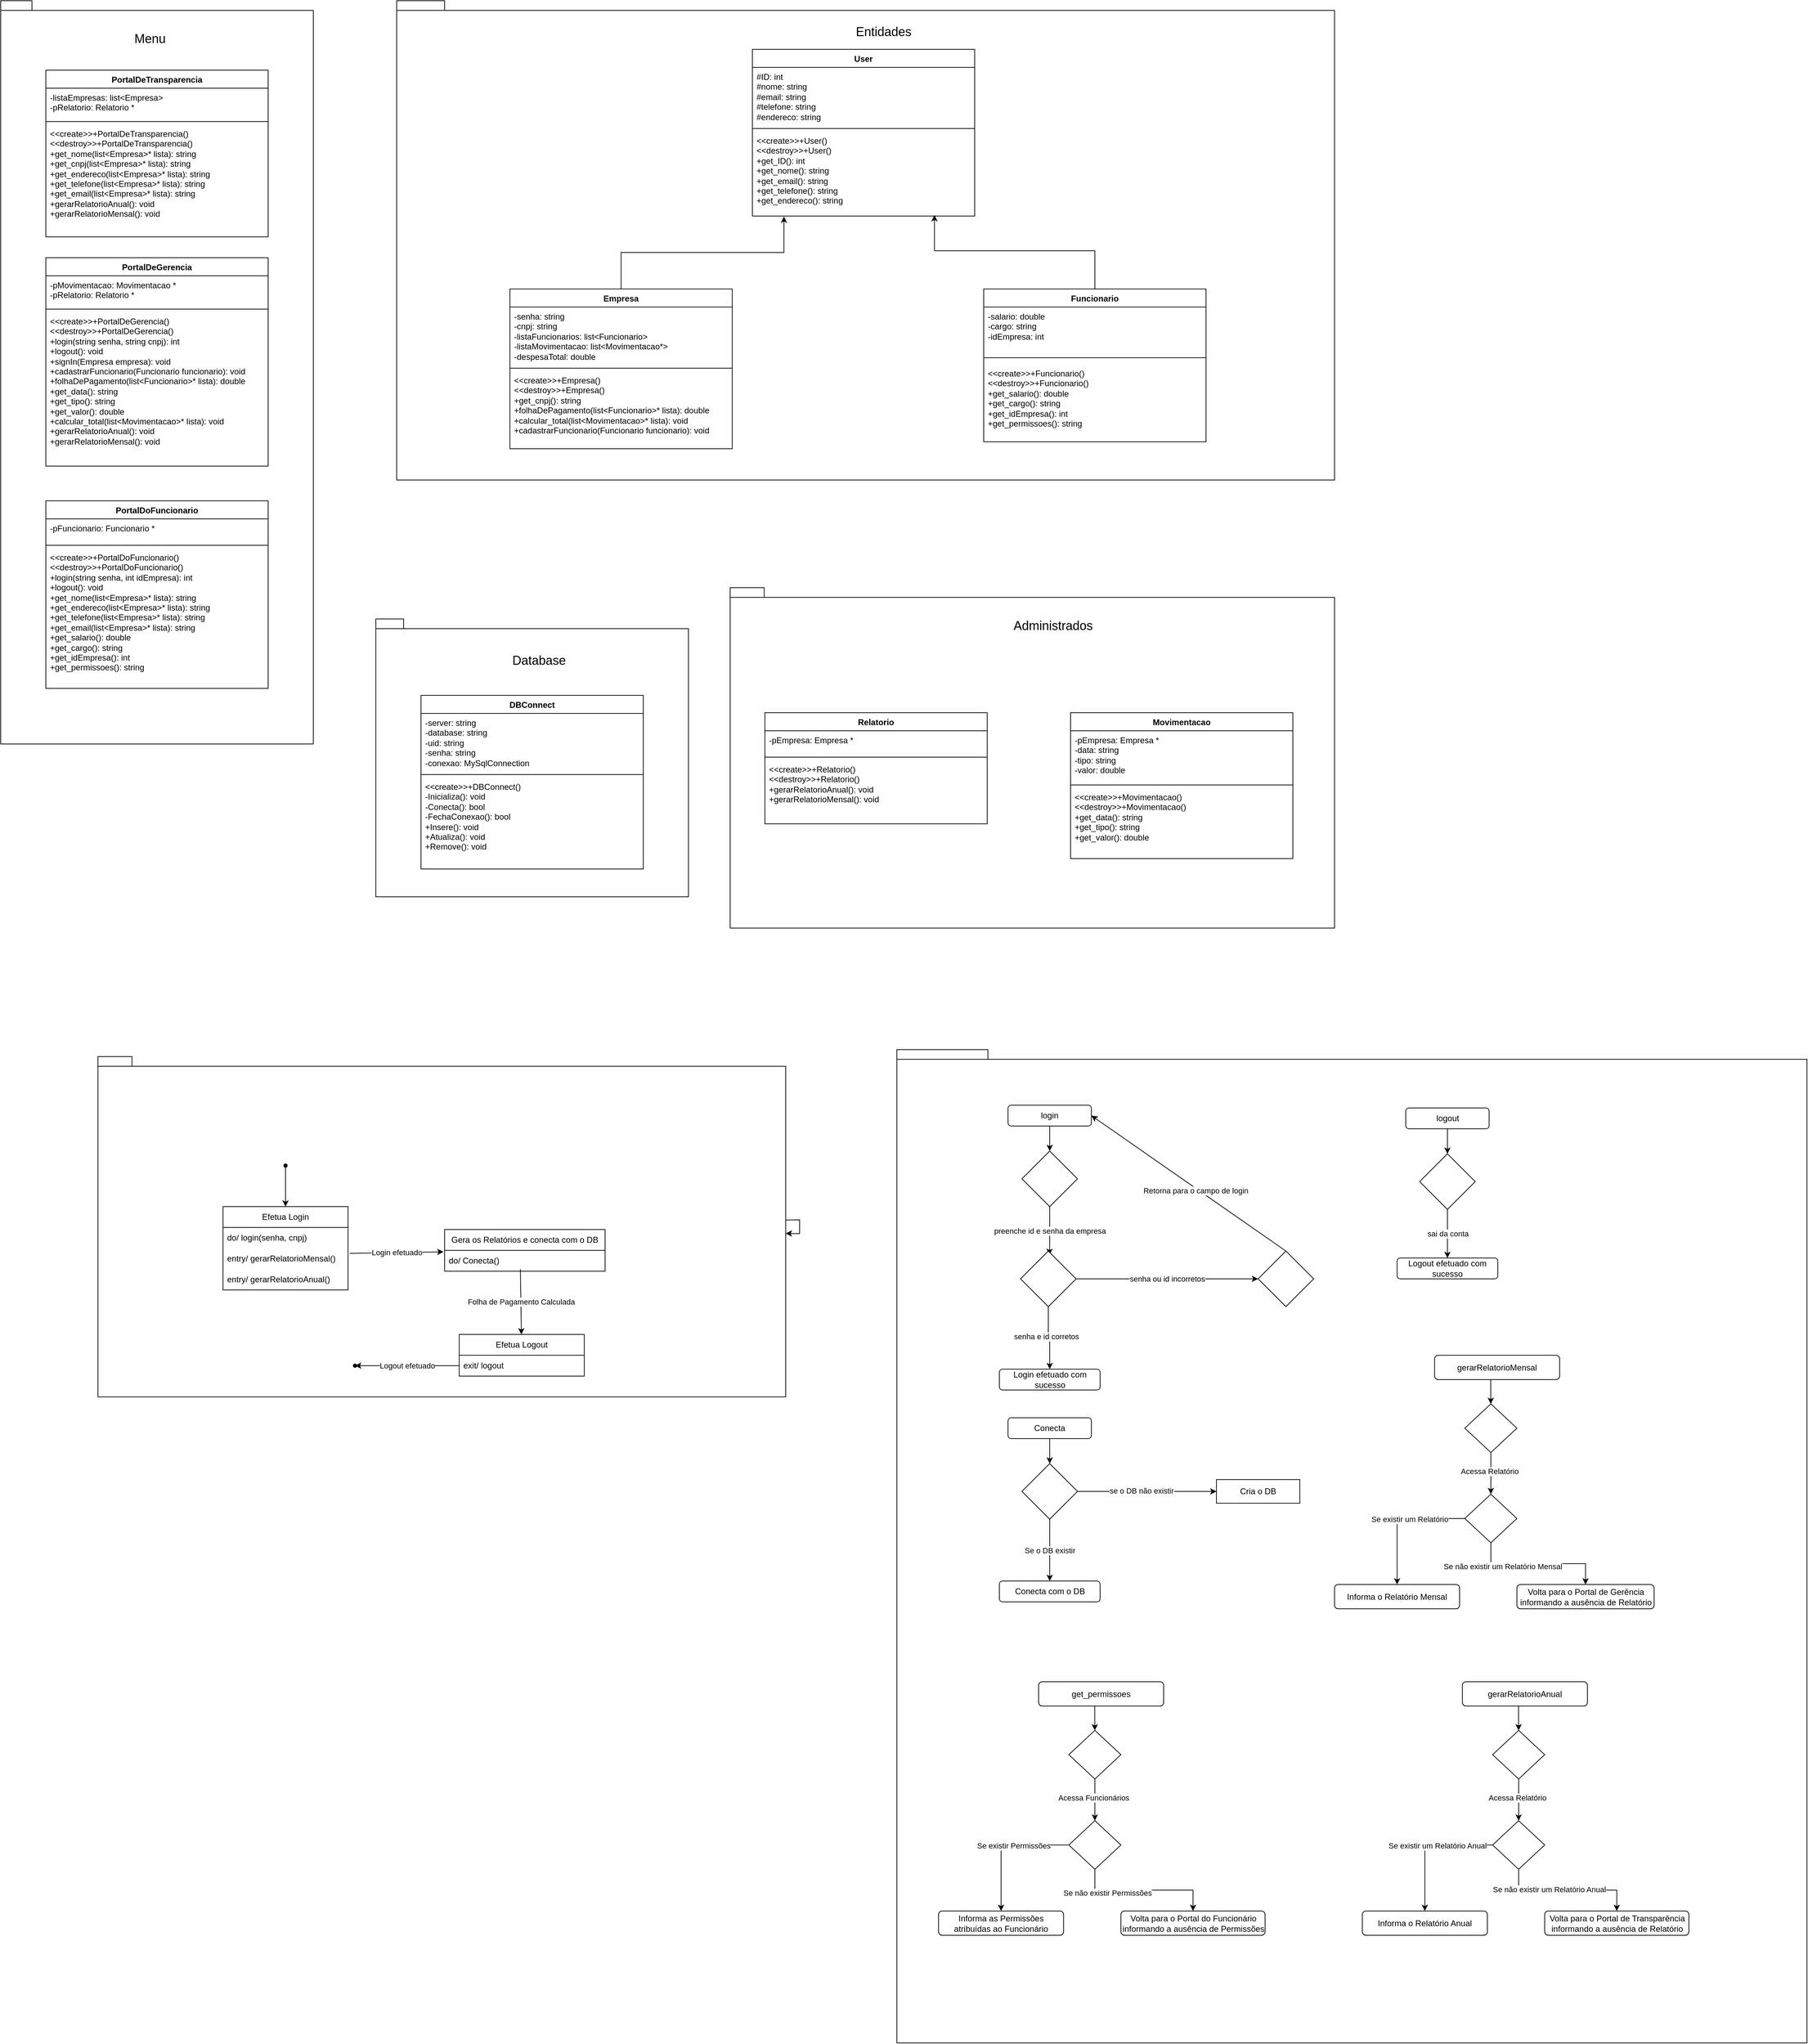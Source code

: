 <mxfile version="26.0.11">
  <diagram name="Página-1" id="xVppTYWSLuhgbpIBNBVG">
    <mxGraphModel dx="1613" dy="696" grid="1" gridSize="10" guides="1" tooltips="1" connect="1" arrows="1" fold="1" page="1" pageScale="1" pageWidth="827" pageHeight="1169" math="0" shadow="0">
      <root>
        <mxCell id="0" />
        <mxCell id="1" parent="0" />
        <mxCell id="wjM78Z9Hd9G8PXhaCGz0-3" value="" style="shape=folder;fontStyle=1;spacingTop=10;tabWidth=40;tabHeight=14;tabPosition=left;html=1;whiteSpace=wrap;" parent="1" vertex="1">
          <mxGeometry x="1500" y="915" width="870" height="490" as="geometry" />
        </mxCell>
        <mxCell id="wjM78Z9Hd9G8PXhaCGz0-1" value="" style="shape=folder;fontStyle=1;spacingTop=10;tabWidth=40;tabHeight=14;tabPosition=left;html=1;whiteSpace=wrap;" parent="1" vertex="1">
          <mxGeometry x="1020" y="70" width="1350" height="690" as="geometry" />
        </mxCell>
        <mxCell id="4lN7bgh5_-2P6vui4onR-1" value="User" style="swimlane;fontStyle=1;align=center;verticalAlign=top;childLayout=stackLayout;horizontal=1;startSize=26;horizontalStack=0;resizeParent=1;resizeParentMax=0;resizeLast=0;collapsible=1;marginBottom=0;whiteSpace=wrap;html=1;" parent="1" vertex="1">
          <mxGeometry x="1532" y="140" width="320" height="240" as="geometry" />
        </mxCell>
        <mxCell id="4lN7bgh5_-2P6vui4onR-2" value="#ID: int&lt;div&gt;#nome: string&lt;/div&gt;&lt;div&gt;#email: string&lt;/div&gt;&lt;div&gt;#telefone: string&lt;/div&gt;&lt;div&gt;#endereco: string&lt;/div&gt;" style="text;strokeColor=none;fillColor=none;align=left;verticalAlign=top;spacingLeft=4;spacingRight=4;overflow=hidden;rotatable=0;points=[[0,0.5],[1,0.5]];portConstraint=eastwest;whiteSpace=wrap;html=1;" parent="4lN7bgh5_-2P6vui4onR-1" vertex="1">
          <mxGeometry y="26" width="320" height="84" as="geometry" />
        </mxCell>
        <mxCell id="4lN7bgh5_-2P6vui4onR-3" value="" style="line;strokeWidth=1;fillColor=none;align=left;verticalAlign=middle;spacingTop=-1;spacingLeft=3;spacingRight=3;rotatable=0;labelPosition=right;points=[];portConstraint=eastwest;strokeColor=inherit;" parent="4lN7bgh5_-2P6vui4onR-1" vertex="1">
          <mxGeometry y="110" width="320" height="8" as="geometry" />
        </mxCell>
        <mxCell id="4lN7bgh5_-2P6vui4onR-4" value="&lt;div&gt;&lt;span style=&quot;background-color: initial;&quot;&gt;&amp;lt;&amp;lt;create&amp;gt;&amp;gt;+User()&lt;/span&gt;&lt;/div&gt;&lt;div&gt;&lt;div&gt;&amp;lt;&amp;lt;destroy&amp;gt;&amp;gt;+User()&lt;/div&gt;&lt;/div&gt;+get_ID(): int&lt;div&gt;+get_nome(): string&lt;/div&gt;&lt;div&gt;+get_email(): string&lt;/div&gt;&lt;div&gt;+get_telefone(): string&lt;/div&gt;&lt;div&gt;+get_endereco(): string&lt;/div&gt;" style="text;strokeColor=none;fillColor=none;align=left;verticalAlign=top;spacingLeft=4;spacingRight=4;overflow=hidden;rotatable=0;points=[[0,0.5],[1,0.5]];portConstraint=eastwest;whiteSpace=wrap;html=1;" parent="4lN7bgh5_-2P6vui4onR-1" vertex="1">
          <mxGeometry y="118" width="320" height="122" as="geometry" />
        </mxCell>
        <mxCell id="4lN7bgh5_-2P6vui4onR-5" value="Empresa" style="swimlane;fontStyle=1;align=center;verticalAlign=top;childLayout=stackLayout;horizontal=1;startSize=26;horizontalStack=0;resizeParent=1;resizeParentMax=0;resizeLast=0;collapsible=1;marginBottom=0;whiteSpace=wrap;html=1;" parent="1" vertex="1">
          <mxGeometry x="1183" y="485" width="320" height="230" as="geometry" />
        </mxCell>
        <mxCell id="4lN7bgh5_-2P6vui4onR-6" value="-senha: string&lt;div&gt;-cnpj: string&lt;/div&gt;&lt;div&gt;&lt;span style=&quot;background-color: initial;&quot;&gt;-listaFuncionarios: list&amp;lt;Funcionario&amp;gt;&lt;/span&gt;&lt;/div&gt;&lt;div&gt;&lt;span style=&quot;background-color: initial;&quot;&gt;-listaMovimentacao: list&amp;lt;Movimentacao*&amp;gt;&lt;/span&gt;&lt;/div&gt;&lt;div&gt;-despesaTotal: double&lt;/div&gt;" style="text;strokeColor=none;fillColor=none;align=left;verticalAlign=top;spacingLeft=4;spacingRight=4;overflow=hidden;rotatable=0;points=[[0,0.5],[1,0.5]];portConstraint=eastwest;whiteSpace=wrap;html=1;" parent="4lN7bgh5_-2P6vui4onR-5" vertex="1">
          <mxGeometry y="26" width="320" height="84" as="geometry" />
        </mxCell>
        <mxCell id="4lN7bgh5_-2P6vui4onR-7" value="" style="line;strokeWidth=1;fillColor=none;align=left;verticalAlign=middle;spacingTop=-1;spacingLeft=3;spacingRight=3;rotatable=0;labelPosition=right;points=[];portConstraint=eastwest;strokeColor=inherit;" parent="4lN7bgh5_-2P6vui4onR-5" vertex="1">
          <mxGeometry y="110" width="320" height="8" as="geometry" />
        </mxCell>
        <mxCell id="4lN7bgh5_-2P6vui4onR-8" value="&lt;div&gt;&amp;lt;&amp;lt;create&amp;gt;&amp;gt;+Empresa()&lt;/div&gt;&lt;div&gt;&amp;lt;&amp;lt;destroy&amp;gt;&amp;gt;+Empresa()&lt;/div&gt;&lt;div&gt;&lt;div&gt;+get_cnpj(): string&lt;/div&gt;&lt;div&gt;&lt;div&gt;&lt;div&gt;+folhaDePagamento(list&amp;lt;Funcionario&amp;gt;* lista): double&lt;/div&gt;&lt;/div&gt;&lt;/div&gt;&lt;/div&gt;&lt;div&gt;&lt;/div&gt;+calcular_total(list&amp;lt;Movimentacao&amp;gt;* lista): void&lt;div&gt;+cadastrarFuncionario(Funcionario funcionario): void&lt;br&gt;&lt;div&gt;&lt;br&gt;&lt;/div&gt;&lt;/div&gt;" style="text;strokeColor=none;fillColor=none;align=left;verticalAlign=top;spacingLeft=4;spacingRight=4;overflow=hidden;rotatable=0;points=[[0,0.5],[1,0.5]];portConstraint=eastwest;whiteSpace=wrap;html=1;" parent="4lN7bgh5_-2P6vui4onR-5" vertex="1">
          <mxGeometry y="118" width="320" height="112" as="geometry" />
        </mxCell>
        <mxCell id="4lN7bgh5_-2P6vui4onR-14" value="Funcionario" style="swimlane;fontStyle=1;align=center;verticalAlign=top;childLayout=stackLayout;horizontal=1;startSize=26;horizontalStack=0;resizeParent=1;resizeParentMax=0;resizeLast=0;collapsible=1;marginBottom=0;whiteSpace=wrap;html=1;" parent="1" vertex="1">
          <mxGeometry x="1865" y="485" width="320" height="220" as="geometry" />
        </mxCell>
        <mxCell id="4lN7bgh5_-2P6vui4onR-15" value="-salario: double&lt;div&gt;-cargo: string&lt;/div&gt;&lt;div&gt;-idEmpresa: int&lt;br&gt;&lt;/div&gt;" style="text;strokeColor=none;fillColor=none;align=left;verticalAlign=top;spacingLeft=4;spacingRight=4;overflow=hidden;rotatable=0;points=[[0,0.5],[1,0.5]];portConstraint=eastwest;whiteSpace=wrap;html=1;" parent="4lN7bgh5_-2P6vui4onR-14" vertex="1">
          <mxGeometry y="26" width="320" height="64" as="geometry" />
        </mxCell>
        <mxCell id="4lN7bgh5_-2P6vui4onR-16" value="" style="line;strokeWidth=1;fillColor=none;align=left;verticalAlign=middle;spacingTop=-1;spacingLeft=3;spacingRight=3;rotatable=0;labelPosition=right;points=[];portConstraint=eastwest;strokeColor=inherit;" parent="4lN7bgh5_-2P6vui4onR-14" vertex="1">
          <mxGeometry y="90" width="320" height="18" as="geometry" />
        </mxCell>
        <mxCell id="4lN7bgh5_-2P6vui4onR-17" value="&lt;div&gt;&amp;lt;&amp;lt;create&amp;gt;&amp;gt;+Funcionario()&lt;/div&gt;&lt;div&gt;&amp;lt;&amp;lt;destroy&amp;gt;&amp;gt;+Funcionario()&lt;/div&gt;+get_salario(): double&lt;div&gt;+get_cargo(): string&lt;/div&gt;&lt;div&gt;+get_idEmpresa(): int&lt;/div&gt;&lt;div&gt;+get_permissoes(): string&lt;/div&gt;" style="text;strokeColor=none;fillColor=none;align=left;verticalAlign=top;spacingLeft=4;spacingRight=4;overflow=hidden;rotatable=0;points=[[0,0.5],[1,0.5]];portConstraint=eastwest;whiteSpace=wrap;html=1;" parent="4lN7bgh5_-2P6vui4onR-14" vertex="1">
          <mxGeometry y="108" width="320" height="112" as="geometry" />
        </mxCell>
        <mxCell id="4lN7bgh5_-2P6vui4onR-22" style="edgeStyle=orthogonalEdgeStyle;rounded=0;orthogonalLoop=1;jettySize=auto;html=1;entryX=0.819;entryY=0.989;entryDx=0;entryDy=0;entryPerimeter=0;" parent="1" source="4lN7bgh5_-2P6vui4onR-14" target="4lN7bgh5_-2P6vui4onR-4" edge="1">
          <mxGeometry relative="1" as="geometry">
            <Array as="points">
              <mxPoint x="2025" y="430" />
              <mxPoint x="1794" y="430" />
            </Array>
          </mxGeometry>
        </mxCell>
        <mxCell id="4lN7bgh5_-2P6vui4onR-23" style="edgeStyle=orthogonalEdgeStyle;rounded=0;orthogonalLoop=1;jettySize=auto;html=1;entryX=0.142;entryY=1.006;entryDx=0;entryDy=0;entryPerimeter=0;" parent="1" source="4lN7bgh5_-2P6vui4onR-5" target="4lN7bgh5_-2P6vui4onR-4" edge="1">
          <mxGeometry relative="1" as="geometry" />
        </mxCell>
        <mxCell id="4lN7bgh5_-2P6vui4onR-24" value="Movimentacao" style="swimlane;fontStyle=1;align=center;verticalAlign=top;childLayout=stackLayout;horizontal=1;startSize=26;horizontalStack=0;resizeParent=1;resizeParentMax=0;resizeLast=0;collapsible=1;marginBottom=0;whiteSpace=wrap;html=1;" parent="1" vertex="1">
          <mxGeometry x="1990" y="1095" width="320" height="210" as="geometry" />
        </mxCell>
        <mxCell id="4lN7bgh5_-2P6vui4onR-25" value="-pEmpresa: Empresa *&lt;br&gt;-data: string&lt;div&gt;-tipo: string&lt;/div&gt;&lt;div&gt;-valor: double&lt;/div&gt;" style="text;strokeColor=none;fillColor=none;align=left;verticalAlign=top;spacingLeft=4;spacingRight=4;overflow=hidden;rotatable=0;points=[[0,0.5],[1,0.5]];portConstraint=eastwest;whiteSpace=wrap;html=1;" parent="4lN7bgh5_-2P6vui4onR-24" vertex="1">
          <mxGeometry y="26" width="320" height="74" as="geometry" />
        </mxCell>
        <mxCell id="4lN7bgh5_-2P6vui4onR-26" value="" style="line;strokeWidth=1;fillColor=none;align=left;verticalAlign=middle;spacingTop=-1;spacingLeft=3;spacingRight=3;rotatable=0;labelPosition=right;points=[];portConstraint=eastwest;strokeColor=inherit;" parent="4lN7bgh5_-2P6vui4onR-24" vertex="1">
          <mxGeometry y="100" width="320" height="8" as="geometry" />
        </mxCell>
        <mxCell id="4lN7bgh5_-2P6vui4onR-27" value="&lt;div&gt;&lt;div&gt;&amp;lt;&amp;lt;create&amp;gt;&amp;gt;+Movimentacao()&lt;/div&gt;&lt;div&gt;&amp;lt;&amp;lt;destroy&amp;gt;&amp;gt;+Movimentacao()&lt;/div&gt;&lt;/div&gt;+get_data(): string&lt;div&gt;+get_tipo(): string&lt;/div&gt;&lt;div&gt;+get_valor(): double&lt;/div&gt;" style="text;strokeColor=none;fillColor=none;align=left;verticalAlign=top;spacingLeft=4;spacingRight=4;overflow=hidden;rotatable=0;points=[[0,0.5],[1,0.5]];portConstraint=eastwest;whiteSpace=wrap;html=1;" parent="4lN7bgh5_-2P6vui4onR-24" vertex="1">
          <mxGeometry y="108" width="320" height="102" as="geometry" />
        </mxCell>
        <mxCell id="4lN7bgh5_-2P6vui4onR-32" value="Relatorio" style="swimlane;fontStyle=1;align=center;verticalAlign=top;childLayout=stackLayout;horizontal=1;startSize=26;horizontalStack=0;resizeParent=1;resizeParentMax=0;resizeLast=0;collapsible=1;marginBottom=0;whiteSpace=wrap;html=1;" parent="1" vertex="1">
          <mxGeometry x="1550" y="1095" width="320" height="160" as="geometry" />
        </mxCell>
        <mxCell id="4lN7bgh5_-2P6vui4onR-33" value="&lt;div&gt;-pEmpresa: Empresa *&lt;/div&gt;" style="text;strokeColor=none;fillColor=none;align=left;verticalAlign=top;spacingLeft=4;spacingRight=4;overflow=hidden;rotatable=0;points=[[0,0.5],[1,0.5]];portConstraint=eastwest;whiteSpace=wrap;html=1;" parent="4lN7bgh5_-2P6vui4onR-32" vertex="1">
          <mxGeometry y="26" width="320" height="34" as="geometry" />
        </mxCell>
        <mxCell id="4lN7bgh5_-2P6vui4onR-34" value="" style="line;strokeWidth=1;fillColor=none;align=left;verticalAlign=middle;spacingTop=-1;spacingLeft=3;spacingRight=3;rotatable=0;labelPosition=right;points=[];portConstraint=eastwest;strokeColor=inherit;" parent="4lN7bgh5_-2P6vui4onR-32" vertex="1">
          <mxGeometry y="60" width="320" height="8" as="geometry" />
        </mxCell>
        <mxCell id="4lN7bgh5_-2P6vui4onR-35" value="&lt;div&gt;&lt;div&gt;&amp;lt;&amp;lt;create&amp;gt;&amp;gt;+Relatorio()&lt;/div&gt;&lt;div&gt;&amp;lt;&amp;lt;destroy&amp;gt;&amp;gt;+Relatorio()&lt;/div&gt;&lt;/div&gt;+gerarRelatorioAnual(): void&lt;div&gt;+gerarRelatorioMensal(): void&lt;/div&gt;" style="text;strokeColor=none;fillColor=none;align=left;verticalAlign=top;spacingLeft=4;spacingRight=4;overflow=hidden;rotatable=0;points=[[0,0.5],[1,0.5]];portConstraint=eastwest;whiteSpace=wrap;html=1;" parent="4lN7bgh5_-2P6vui4onR-32" vertex="1">
          <mxGeometry y="68" width="320" height="92" as="geometry" />
        </mxCell>
        <mxCell id="wjM78Z9Hd9G8PXhaCGz0-2" value="&lt;font style=&quot;font-size: 18px;&quot;&gt;Entidades&lt;/font&gt;" style="text;html=1;align=center;verticalAlign=middle;whiteSpace=wrap;rounded=0;" parent="1" vertex="1">
          <mxGeometry x="1531" y="100" width="380" height="30" as="geometry" />
        </mxCell>
        <mxCell id="wjM78Z9Hd9G8PXhaCGz0-4" value="&lt;font style=&quot;font-size: 18px;&quot;&gt;Administrados&lt;/font&gt;" style="text;html=1;align=center;verticalAlign=middle;whiteSpace=wrap;rounded=0;" parent="1" vertex="1">
          <mxGeometry x="1775" y="955" width="380" height="30" as="geometry" />
        </mxCell>
        <object label="" Administrador="" id="VyoaDBeNMpeF1TZwAVcI-2">
          <mxCell style="shape=folder;fontStyle=1;spacingTop=10;tabWidth=40;tabHeight=14;tabPosition=left;html=1;whiteSpace=wrap;" parent="1" vertex="1">
            <mxGeometry x="590" y="1590" width="990" height="490" as="geometry" />
          </mxCell>
        </object>
        <mxCell id="VyoaDBeNMpeF1TZwAVcI-35" value="" style="shape=folder;fontStyle=1;spacingTop=10;tabWidth=40;tabHeight=14;tabPosition=left;html=1;whiteSpace=wrap;" parent="1" vertex="1">
          <mxGeometry x="990" y="960" width="450" height="400" as="geometry" />
        </mxCell>
        <mxCell id="4lN7bgh5_-2P6vui4onR-28" value="DBConnect" style="swimlane;fontStyle=1;align=center;verticalAlign=top;childLayout=stackLayout;horizontal=1;startSize=26;horizontalStack=0;resizeParent=1;resizeParentMax=0;resizeLast=0;collapsible=1;marginBottom=0;whiteSpace=wrap;html=1;" parent="1" vertex="1">
          <mxGeometry x="1055" y="1070" width="320" height="250" as="geometry" />
        </mxCell>
        <mxCell id="4lN7bgh5_-2P6vui4onR-29" value="-server: string&lt;div&gt;-database: string&lt;/div&gt;&lt;div&gt;-uid: string&lt;/div&gt;&lt;div&gt;&lt;div&gt;-senha: string&lt;/div&gt;&lt;div&gt;&lt;div&gt;-conexao: MySqlConnection&lt;/div&gt;&lt;div&gt;&lt;br&gt;&lt;/div&gt;&lt;/div&gt;&lt;/div&gt;&lt;div&gt;&lt;br&gt;&lt;/div&gt;" style="text;strokeColor=none;fillColor=none;align=left;verticalAlign=top;spacingLeft=4;spacingRight=4;overflow=hidden;rotatable=0;points=[[0,0.5],[1,0.5]];portConstraint=eastwest;whiteSpace=wrap;html=1;" parent="4lN7bgh5_-2P6vui4onR-28" vertex="1">
          <mxGeometry y="26" width="320" height="84" as="geometry" />
        </mxCell>
        <mxCell id="4lN7bgh5_-2P6vui4onR-30" value="" style="line;strokeWidth=1;fillColor=none;align=left;verticalAlign=middle;spacingTop=-1;spacingLeft=3;spacingRight=3;rotatable=0;labelPosition=right;points=[];portConstraint=eastwest;strokeColor=inherit;" parent="4lN7bgh5_-2P6vui4onR-28" vertex="1">
          <mxGeometry y="110" width="320" height="8" as="geometry" />
        </mxCell>
        <mxCell id="4lN7bgh5_-2P6vui4onR-31" value="&lt;div&gt;&amp;lt;&amp;lt;create&amp;gt;&amp;gt;+DBConnect()&lt;/div&gt;-Inicializa(): void&lt;div&gt;-Conecta(): bool&lt;/div&gt;&lt;div&gt;-FechaConexao(): bool&lt;/div&gt;&lt;div&gt;+Insere(): void&lt;div&gt;+Atualiza(): void&lt;/div&gt;&lt;div&gt;+Remove(): void&lt;/div&gt;&lt;/div&gt;" style="text;strokeColor=none;fillColor=none;align=left;verticalAlign=top;spacingLeft=4;spacingRight=4;overflow=hidden;rotatable=0;points=[[0,0.5],[1,0.5]];portConstraint=eastwest;whiteSpace=wrap;html=1;" parent="4lN7bgh5_-2P6vui4onR-28" vertex="1">
          <mxGeometry y="118" width="320" height="132" as="geometry" />
        </mxCell>
        <mxCell id="VyoaDBeNMpeF1TZwAVcI-36" value="&lt;font style=&quot;font-size: 18px;&quot;&gt;Database&lt;/font&gt;" style="text;html=1;align=center;verticalAlign=middle;whiteSpace=wrap;rounded=0;" parent="1" vertex="1">
          <mxGeometry x="1140" y="1000" width="170" height="40" as="geometry" />
        </mxCell>
        <mxCell id="IuV8N8A0IWl5XwTErmxe-1" value="" style="shape=folder;fontStyle=1;spacingTop=10;tabWidth=40;tabHeight=14;tabPosition=left;html=1;whiteSpace=wrap;" parent="1" vertex="1">
          <mxGeometry x="450" y="70" width="450" height="1070" as="geometry" />
        </mxCell>
        <mxCell id="IuV8N8A0IWl5XwTErmxe-2" value="&lt;font style=&quot;font-size: 18px;&quot;&gt;Menu&lt;/font&gt;" style="text;html=1;align=center;verticalAlign=middle;whiteSpace=wrap;rounded=0;" parent="1" vertex="1">
          <mxGeometry x="635" y="110" width="60" height="30" as="geometry" />
        </mxCell>
        <mxCell id="IuV8N8A0IWl5XwTErmxe-3" value="PortalDeTransparencia" style="swimlane;fontStyle=1;align=center;verticalAlign=top;childLayout=stackLayout;horizontal=1;startSize=26;horizontalStack=0;resizeParent=1;resizeParentMax=0;resizeLast=0;collapsible=1;marginBottom=0;whiteSpace=wrap;html=1;" parent="1" vertex="1">
          <mxGeometry x="515" y="170" width="320" height="240" as="geometry" />
        </mxCell>
        <mxCell id="IuV8N8A0IWl5XwTErmxe-4" value="-listaEmpresas: list&amp;lt;Empresa&amp;gt;&lt;br&gt;-pRelatorio: Relatorio *" style="text;strokeColor=none;fillColor=none;align=left;verticalAlign=top;spacingLeft=4;spacingRight=4;overflow=hidden;rotatable=0;points=[[0,0.5],[1,0.5]];portConstraint=eastwest;whiteSpace=wrap;html=1;" parent="IuV8N8A0IWl5XwTErmxe-3" vertex="1">
          <mxGeometry y="26" width="320" height="44" as="geometry" />
        </mxCell>
        <mxCell id="IuV8N8A0IWl5XwTErmxe-5" value="" style="line;strokeWidth=1;fillColor=none;align=left;verticalAlign=middle;spacingTop=-1;spacingLeft=3;spacingRight=3;rotatable=0;labelPosition=right;points=[];portConstraint=eastwest;strokeColor=inherit;" parent="IuV8N8A0IWl5XwTErmxe-3" vertex="1">
          <mxGeometry y="70" width="320" height="8" as="geometry" />
        </mxCell>
        <mxCell id="IuV8N8A0IWl5XwTErmxe-6" value="&amp;lt;&amp;lt;create&amp;gt;&amp;gt;+PortalDeTransparencia()&lt;div&gt;&amp;lt;&amp;lt;destroy&amp;gt;&amp;gt;+PortalDeTransparencia()&lt;/div&gt;&lt;div&gt;+get_nome(list&amp;lt;Empresa&amp;gt;* lista): string&lt;/div&gt;&lt;div&gt;+get_cnpj(&lt;span style=&quot;background-color: initial;&quot;&gt;list&amp;lt;Empresa&amp;gt;* lista): string&lt;br&gt;+get_endereco(&lt;/span&gt;&lt;span style=&quot;background-color: initial;&quot;&gt;list&amp;lt;Empresa&amp;gt;* lista&lt;/span&gt;&lt;span style=&quot;background-color: initial;&quot;&gt;): string&lt;br&gt;+get_telefone(&lt;/span&gt;&lt;span style=&quot;background-color: initial;&quot;&gt;list&amp;lt;Empresa&amp;gt;* lista): string&lt;br&gt;+get_email(&lt;/span&gt;&lt;span style=&quot;background-color: initial;&quot;&gt;list&amp;lt;Empresa&amp;gt;* lista): string&lt;br&gt;+gerarRelatorioAnual(): void&lt;br&gt;+gerarRelatorioMensal(): void&lt;/span&gt;&lt;/div&gt;" style="text;strokeColor=none;fillColor=none;align=left;verticalAlign=top;spacingLeft=4;spacingRight=4;overflow=hidden;rotatable=0;points=[[0,0.5],[1,0.5]];portConstraint=eastwest;whiteSpace=wrap;html=1;" parent="IuV8N8A0IWl5XwTErmxe-3" vertex="1">
          <mxGeometry y="78" width="320" height="162" as="geometry" />
        </mxCell>
        <mxCell id="IuV8N8A0IWl5XwTErmxe-7" value="PortalDeGerencia" style="swimlane;fontStyle=1;align=center;verticalAlign=top;childLayout=stackLayout;horizontal=1;startSize=26;horizontalStack=0;resizeParent=1;resizeParentMax=0;resizeLast=0;collapsible=1;marginBottom=0;whiteSpace=wrap;html=1;" parent="1" vertex="1">
          <mxGeometry x="515" y="440" width="320" height="300" as="geometry" />
        </mxCell>
        <mxCell id="IuV8N8A0IWl5XwTErmxe-8" value="-pMovimentacao: Movimentacao *&lt;br&gt;-pRelatorio: Relatorio *" style="text;strokeColor=none;fillColor=none;align=left;verticalAlign=top;spacingLeft=4;spacingRight=4;overflow=hidden;rotatable=0;points=[[0,0.5],[1,0.5]];portConstraint=eastwest;whiteSpace=wrap;html=1;" parent="IuV8N8A0IWl5XwTErmxe-7" vertex="1">
          <mxGeometry y="26" width="320" height="44" as="geometry" />
        </mxCell>
        <mxCell id="IuV8N8A0IWl5XwTErmxe-9" value="" style="line;strokeWidth=1;fillColor=none;align=left;verticalAlign=middle;spacingTop=-1;spacingLeft=3;spacingRight=3;rotatable=0;labelPosition=right;points=[];portConstraint=eastwest;strokeColor=inherit;" parent="IuV8N8A0IWl5XwTErmxe-7" vertex="1">
          <mxGeometry y="70" width="320" height="8" as="geometry" />
        </mxCell>
        <mxCell id="IuV8N8A0IWl5XwTErmxe-10" value="&amp;lt;&amp;lt;create&amp;gt;&amp;gt;+PortalDeGerencia()&lt;br&gt;&amp;lt;&amp;lt;destroy&amp;gt;&amp;gt;+PortalDeGerencia()&lt;br&gt;+login(string senha, string cnpj): int&lt;div&gt;+logout(): void&lt;/div&gt;&lt;div&gt;+signIn(Empresa empresa): void&lt;br&gt;+cadastrarFuncionario(Funcionario funcionario): void&lt;/div&gt;&lt;div&gt;+folhaDePagamento(list&amp;lt;Funcionario&amp;gt;* lista): double&lt;br&gt;+get_data(): string&lt;div&gt;+get_tipo(): string&lt;/div&gt;&lt;div&gt;+get_valor(): double&lt;/div&gt;&lt;div&gt;+calcular_total(list&amp;lt;Movimentacao&amp;gt;* lista): void&lt;/div&gt;+gerarRelatorioAnual(): void&lt;br&gt;+gerarRelatorioMensal(): void&lt;br&gt;&lt;br&gt;&lt;br&gt;&lt;/div&gt;" style="text;strokeColor=none;fillColor=none;align=left;verticalAlign=top;spacingLeft=4;spacingRight=4;overflow=hidden;rotatable=0;points=[[0,0.5],[1,0.5]];portConstraint=eastwest;whiteSpace=wrap;html=1;" parent="IuV8N8A0IWl5XwTErmxe-7" vertex="1">
          <mxGeometry y="78" width="320" height="222" as="geometry" />
        </mxCell>
        <mxCell id="IuV8N8A0IWl5XwTErmxe-11" value="PortalDoFuncionario" style="swimlane;fontStyle=1;align=center;verticalAlign=top;childLayout=stackLayout;horizontal=1;startSize=26;horizontalStack=0;resizeParent=1;resizeParentMax=0;resizeLast=0;collapsible=1;marginBottom=0;whiteSpace=wrap;html=1;" parent="1" vertex="1">
          <mxGeometry x="515" y="790" width="320" height="270" as="geometry" />
        </mxCell>
        <mxCell id="IuV8N8A0IWl5XwTErmxe-12" value="-pFuncionario: Funcionario *" style="text;strokeColor=none;fillColor=none;align=left;verticalAlign=top;spacingLeft=4;spacingRight=4;overflow=hidden;rotatable=0;points=[[0,0.5],[1,0.5]];portConstraint=eastwest;whiteSpace=wrap;html=1;" parent="IuV8N8A0IWl5XwTErmxe-11" vertex="1">
          <mxGeometry y="26" width="320" height="34" as="geometry" />
        </mxCell>
        <mxCell id="IuV8N8A0IWl5XwTErmxe-13" value="" style="line;strokeWidth=1;fillColor=none;align=left;verticalAlign=middle;spacingTop=-1;spacingLeft=3;spacingRight=3;rotatable=0;labelPosition=right;points=[];portConstraint=eastwest;strokeColor=inherit;" parent="IuV8N8A0IWl5XwTErmxe-11" vertex="1">
          <mxGeometry y="60" width="320" height="8" as="geometry" />
        </mxCell>
        <mxCell id="IuV8N8A0IWl5XwTErmxe-14" value="&amp;lt;&amp;lt;create&amp;gt;&amp;gt;+PortalDoFuncionario()&lt;div&gt;&amp;lt;&amp;lt;destroy&amp;gt;&amp;gt;+PortalDoFuncionario()&lt;br&gt;+login(string senha, int idEmpresa): int&lt;div&gt;+logout(): void&lt;/div&gt;&lt;/div&gt;&lt;div&gt;+get_nome(list&amp;lt;Empresa&amp;gt;* lista): string&lt;/div&gt;&lt;div&gt;&lt;span style=&quot;background-color: initial;&quot;&gt;+get_endereco(&lt;/span&gt;&lt;span style=&quot;background-color: initial;&quot;&gt;list&amp;lt;Empresa&amp;gt;* lista&lt;/span&gt;&lt;span style=&quot;background-color: initial;&quot;&gt;): string&lt;br&gt;+get_telefone(&lt;/span&gt;&lt;span style=&quot;background-color: initial;&quot;&gt;list&amp;lt;Empresa&amp;gt;* lista): string&lt;br&gt;+get_email(&lt;/span&gt;&lt;span style=&quot;background-color: initial;&quot;&gt;list&amp;lt;Empresa&amp;gt;* lista): string&lt;/span&gt;&lt;/div&gt;&lt;div&gt;+get_salario(): double&lt;div&gt;+get_cargo(): string&lt;/div&gt;&lt;div&gt;+get_idEmpresa(): int&lt;/div&gt;&lt;/div&gt;&lt;div&gt;+get_permissoes(): string&lt;/div&gt;&lt;div&gt;&lt;br&gt;&lt;/div&gt;" style="text;strokeColor=none;fillColor=none;align=left;verticalAlign=top;spacingLeft=4;spacingRight=4;overflow=hidden;rotatable=0;points=[[0,0.5],[1,0.5]];portConstraint=eastwest;whiteSpace=wrap;html=1;" parent="IuV8N8A0IWl5XwTErmxe-11" vertex="1">
          <mxGeometry y="68" width="320" height="202" as="geometry" />
        </mxCell>
        <mxCell id="Gv1TBAWN-ivir8XIWwHV-32" style="edgeStyle=orthogonalEdgeStyle;rounded=0;orthogonalLoop=1;jettySize=auto;html=1;entryX=0.5;entryY=0;entryDx=0;entryDy=0;" parent="1" source="Gv1TBAWN-ivir8XIWwHV-55" target="Gv1TBAWN-ivir8XIWwHV-57" edge="1">
          <mxGeometry relative="1" as="geometry">
            <mxPoint x="860" y="1790" as="sourcePoint" />
            <mxPoint x="860" y="1819" as="targetPoint" />
          </mxGeometry>
        </mxCell>
        <mxCell id="Gv1TBAWN-ivir8XIWwHV-6" value="" style="endArrow=classic;html=1;rounded=0;" parent="1" source="VyoaDBeNMpeF1TZwAVcI-2" target="VyoaDBeNMpeF1TZwAVcI-2" edge="1">
          <mxGeometry width="50" height="50" relative="1" as="geometry">
            <mxPoint x="850" y="1830" as="sourcePoint" />
            <mxPoint x="880" y="1810" as="targetPoint" />
            <Array as="points">
              <mxPoint x="880" y="1860" />
            </Array>
          </mxGeometry>
        </mxCell>
        <mxCell id="Gv1TBAWN-ivir8XIWwHV-28" value="Gera os Relatórios e conecta com o DB" style="swimlane;fontStyle=0;childLayout=stackLayout;horizontal=1;startSize=30;horizontalStack=0;resizeParent=1;resizeParentMax=0;resizeLast=0;collapsible=1;marginBottom=0;whiteSpace=wrap;html=1;" parent="1" vertex="1">
          <mxGeometry x="1089" y="1839" width="231" height="60" as="geometry" />
        </mxCell>
        <mxCell id="Gv1TBAWN-ivir8XIWwHV-29" value="do/ Conecta()" style="text;strokeColor=none;fillColor=none;align=left;verticalAlign=middle;spacingLeft=4;spacingRight=4;overflow=hidden;points=[[0,0.5],[1,0.5]];portConstraint=eastwest;rotatable=0;whiteSpace=wrap;html=1;" parent="Gv1TBAWN-ivir8XIWwHV-28" vertex="1">
          <mxGeometry y="30" width="231" height="30" as="geometry" />
        </mxCell>
        <mxCell id="Gv1TBAWN-ivir8XIWwHV-35" value="" style="endArrow=classic;html=1;rounded=0;exitX=1.012;exitY=0.243;exitDx=0;exitDy=0;exitPerimeter=0;entryX=-0.007;entryY=0.07;entryDx=0;entryDy=0;entryPerimeter=0;" parent="1" source="Gv1TBAWN-ivir8XIWwHV-59" target="Gv1TBAWN-ivir8XIWwHV-29" edge="1">
          <mxGeometry relative="1" as="geometry">
            <mxPoint x="949.82" y="1869.28" as="sourcePoint" />
            <mxPoint x="1081" y="1870" as="targetPoint" />
          </mxGeometry>
        </mxCell>
        <mxCell id="Gv1TBAWN-ivir8XIWwHV-36" value="Login efetuado" style="edgeLabel;resizable=0;html=1;;align=center;verticalAlign=middle;" parent="Gv1TBAWN-ivir8XIWwHV-35" connectable="0" vertex="1">
          <mxGeometry relative="1" as="geometry" />
        </mxCell>
        <mxCell id="Gv1TBAWN-ivir8XIWwHV-38" value="" style="endArrow=classic;html=1;rounded=0;exitX=0.472;exitY=0.902;exitDx=0;exitDy=0;exitPerimeter=0;" parent="1" source="Gv1TBAWN-ivir8XIWwHV-29" target="Gv1TBAWN-ivir8XIWwHV-40" edge="1">
          <mxGeometry relative="1" as="geometry">
            <mxPoint x="1179" y="1911" as="sourcePoint" />
            <mxPoint x="1170" y="2030" as="targetPoint" />
          </mxGeometry>
        </mxCell>
        <mxCell id="Gv1TBAWN-ivir8XIWwHV-39" value="Folha de Pagamento Calculada" style="edgeLabel;resizable=0;html=1;;align=center;verticalAlign=middle;" parent="Gv1TBAWN-ivir8XIWwHV-38" connectable="0" vertex="1">
          <mxGeometry relative="1" as="geometry" />
        </mxCell>
        <mxCell id="Gv1TBAWN-ivir8XIWwHV-40" value="Efetua Logout" style="swimlane;fontStyle=0;childLayout=stackLayout;horizontal=1;startSize=30;horizontalStack=0;resizeParent=1;resizeParentMax=0;resizeLast=0;collapsible=1;marginBottom=0;whiteSpace=wrap;html=1;" parent="1" vertex="1">
          <mxGeometry x="1110" y="1990" width="180" height="60" as="geometry" />
        </mxCell>
        <mxCell id="Gv1TBAWN-ivir8XIWwHV-41" value="exit/ logout" style="text;strokeColor=none;fillColor=none;align=left;verticalAlign=middle;spacingLeft=4;spacingRight=4;overflow=hidden;points=[[0,0.5],[1,0.5]];portConstraint=eastwest;rotatable=0;whiteSpace=wrap;html=1;" parent="Gv1TBAWN-ivir8XIWwHV-40" vertex="1">
          <mxGeometry y="30" width="180" height="30" as="geometry" />
        </mxCell>
        <mxCell id="Gv1TBAWN-ivir8XIWwHV-45" value="" style="shape=waypoint;sketch=0;fillStyle=solid;size=6;pointerEvents=1;points=[];fillColor=none;resizable=0;rotatable=0;perimeter=centerPerimeter;snapToPoint=1;" parent="1" vertex="1">
          <mxGeometry x="950" y="2025" width="20" height="20" as="geometry" />
        </mxCell>
        <mxCell id="Gv1TBAWN-ivir8XIWwHV-52" value="" style="endArrow=classic;html=1;rounded=0;entryX=0.683;entryY=0.419;entryDx=0;entryDy=0;entryPerimeter=0;" parent="1" source="Gv1TBAWN-ivir8XIWwHV-41" target="Gv1TBAWN-ivir8XIWwHV-45" edge="1">
          <mxGeometry relative="1" as="geometry">
            <mxPoint x="1097.56" y="2024.56" as="sourcePoint" />
            <mxPoint x="910" y="2025" as="targetPoint" />
          </mxGeometry>
        </mxCell>
        <mxCell id="Gv1TBAWN-ivir8XIWwHV-53" value="Logout efetuado" style="edgeLabel;resizable=0;html=1;;align=center;verticalAlign=middle;" parent="Gv1TBAWN-ivir8XIWwHV-52" connectable="0" vertex="1">
          <mxGeometry relative="1" as="geometry" />
        </mxCell>
        <mxCell id="Gv1TBAWN-ivir8XIWwHV-55" value="" style="shape=waypoint;sketch=0;fillStyle=solid;size=6;pointerEvents=1;points=[];fillColor=none;resizable=0;rotatable=0;perimeter=centerPerimeter;snapToPoint=1;" parent="1" vertex="1">
          <mxGeometry x="850" y="1737" width="20" height="20" as="geometry" />
        </mxCell>
        <mxCell id="Gv1TBAWN-ivir8XIWwHV-57" value="Efetua Login" style="swimlane;fontStyle=0;childLayout=stackLayout;horizontal=1;startSize=30;horizontalStack=0;resizeParent=1;resizeParentMax=0;resizeLast=0;collapsible=1;marginBottom=0;whiteSpace=wrap;html=1;" parent="1" vertex="1">
          <mxGeometry x="770" y="1806" width="180" height="120" as="geometry" />
        </mxCell>
        <mxCell id="Gv1TBAWN-ivir8XIWwHV-58" value="do/ login(senha, cnpj)" style="text;strokeColor=none;fillColor=none;align=left;verticalAlign=middle;spacingLeft=4;spacingRight=4;overflow=hidden;points=[[0,0.5],[1,0.5]];portConstraint=eastwest;rotatable=0;whiteSpace=wrap;html=1;" parent="Gv1TBAWN-ivir8XIWwHV-57" vertex="1">
          <mxGeometry y="30" width="180" height="30" as="geometry" />
        </mxCell>
        <mxCell id="Gv1TBAWN-ivir8XIWwHV-59" value="entry/ gerarRelatorioMensal()" style="text;strokeColor=none;fillColor=none;align=left;verticalAlign=middle;spacingLeft=4;spacingRight=4;overflow=hidden;points=[[0,0.5],[1,0.5]];portConstraint=eastwest;rotatable=0;whiteSpace=wrap;html=1;" parent="Gv1TBAWN-ivir8XIWwHV-57" vertex="1">
          <mxGeometry y="60" width="180" height="30" as="geometry" />
        </mxCell>
        <mxCell id="Gv1TBAWN-ivir8XIWwHV-60" value="entry/ gerarRelatorioAnual()" style="text;strokeColor=none;fillColor=none;align=left;verticalAlign=middle;spacingLeft=4;spacingRight=4;overflow=hidden;points=[[0,0.5],[1,0.5]];portConstraint=eastwest;rotatable=0;whiteSpace=wrap;html=1;" parent="Gv1TBAWN-ivir8XIWwHV-57" vertex="1">
          <mxGeometry y="90" width="180" height="30" as="geometry" />
        </mxCell>
        <object label="" Administrador="" id="Gv1TBAWN-ivir8XIWwHV-65">
          <mxCell style="shape=folder;fontStyle=1;spacingTop=10;tabWidth=40;tabHeight=14;tabPosition=left;html=1;whiteSpace=wrap;" parent="1" vertex="1">
            <mxGeometry x="1740" y="1580" width="1310" height="1430" as="geometry" />
          </mxCell>
        </object>
        <mxCell id="Gv1TBAWN-ivir8XIWwHV-84" style="edgeStyle=orthogonalEdgeStyle;rounded=0;orthogonalLoop=1;jettySize=auto;html=1;entryX=0.5;entryY=0;entryDx=0;entryDy=0;" parent="1" source="Gv1TBAWN-ivir8XIWwHV-85" target="Gv1TBAWN-ivir8XIWwHV-86" edge="1">
          <mxGeometry relative="1" as="geometry" />
        </mxCell>
        <mxCell id="Gv1TBAWN-ivir8XIWwHV-85" value="login" style="rounded=1;whiteSpace=wrap;html=1;" parent="1" vertex="1">
          <mxGeometry x="1900" y="1660" width="120" height="30" as="geometry" />
        </mxCell>
        <mxCell id="Gv1TBAWN-ivir8XIWwHV-86" value="" style="rhombus;whiteSpace=wrap;html=1;" parent="1" vertex="1">
          <mxGeometry x="1920" y="1726" width="80" height="80" as="geometry" />
        </mxCell>
        <mxCell id="Gv1TBAWN-ivir8XIWwHV-87" value="" style="endArrow=classic;html=1;rounded=0;exitX=0.5;exitY=1;exitDx=0;exitDy=0;entryX=0.518;entryY=0.07;entryDx=0;entryDy=0;entryPerimeter=0;" parent="1" source="Gv1TBAWN-ivir8XIWwHV-86" target="Gv1TBAWN-ivir8XIWwHV-96" edge="1">
          <mxGeometry relative="1" as="geometry">
            <mxPoint x="2010" y="1830" as="sourcePoint" />
            <mxPoint x="1960" y="1880" as="targetPoint" />
            <Array as="points">
              <mxPoint x="1960" y="1860" />
            </Array>
          </mxGeometry>
        </mxCell>
        <mxCell id="Gv1TBAWN-ivir8XIWwHV-88" value="preenche id e senha da empresa" style="edgeLabel;resizable=0;html=1;;align=center;verticalAlign=middle;" parent="Gv1TBAWN-ivir8XIWwHV-87" connectable="0" vertex="1">
          <mxGeometry relative="1" as="geometry" />
        </mxCell>
        <mxCell id="Gv1TBAWN-ivir8XIWwHV-89" value="" style="rhombus;whiteSpace=wrap;html=1;" parent="1" vertex="1">
          <mxGeometry x="2260" y="1870" width="80" height="80" as="geometry" />
        </mxCell>
        <mxCell id="Gv1TBAWN-ivir8XIWwHV-90" value="" style="endArrow=classic;html=1;rounded=0;entryX=1;entryY=0.5;entryDx=0;entryDy=0;exitX=0.5;exitY=0;exitDx=0;exitDy=0;" parent="1" source="Gv1TBAWN-ivir8XIWwHV-89" target="Gv1TBAWN-ivir8XIWwHV-85" edge="1">
          <mxGeometry relative="1" as="geometry">
            <mxPoint x="2180" y="1992" as="sourcePoint" />
            <mxPoint x="2130" y="2045" as="targetPoint" />
          </mxGeometry>
        </mxCell>
        <mxCell id="Gv1TBAWN-ivir8XIWwHV-91" value="Retorna para o campo de login" style="edgeLabel;html=1;align=center;verticalAlign=middle;resizable=0;points=[];" parent="Gv1TBAWN-ivir8XIWwHV-90" vertex="1" connectable="0">
          <mxGeometry x="-0.08" y="3" relative="1" as="geometry">
            <mxPoint as="offset" />
          </mxGeometry>
        </mxCell>
        <mxCell id="Gv1TBAWN-ivir8XIWwHV-92" value="" style="endArrow=classic;html=1;rounded=0;entryX=0;entryY=0.5;entryDx=0;entryDy=0;exitX=1;exitY=0.5;exitDx=0;exitDy=0;" parent="1" source="Gv1TBAWN-ivir8XIWwHV-96" target="Gv1TBAWN-ivir8XIWwHV-89" edge="1">
          <mxGeometry relative="1" as="geometry">
            <mxPoint x="2032.5" y="1895" as="sourcePoint" />
            <mxPoint x="2150" y="1883.67" as="targetPoint" />
            <Array as="points">
              <mxPoint x="2160" y="1910" />
            </Array>
          </mxGeometry>
        </mxCell>
        <mxCell id="Gv1TBAWN-ivir8XIWwHV-93" value="&lt;span style=&quot;text-wrap-mode: wrap; background-color: rgb(251, 251, 251);&quot;&gt;&lt;font style=&quot;font-size: 11px;&quot;&gt;senha ou id incorretos&lt;/font&gt;&lt;/span&gt;" style="edgeLabel;resizable=0;html=1;;align=center;verticalAlign=middle;" parent="Gv1TBAWN-ivir8XIWwHV-92" connectable="0" vertex="1">
          <mxGeometry relative="1" as="geometry" />
        </mxCell>
        <mxCell id="Gv1TBAWN-ivir8XIWwHV-94" style="edgeStyle=orthogonalEdgeStyle;rounded=0;orthogonalLoop=1;jettySize=auto;html=1;" parent="1" source="Gv1TBAWN-ivir8XIWwHV-96" target="Gv1TBAWN-ivir8XIWwHV-97" edge="1">
          <mxGeometry relative="1" as="geometry" />
        </mxCell>
        <mxCell id="Gv1TBAWN-ivir8XIWwHV-95" value="senha e id corretos" style="edgeLabel;html=1;align=center;verticalAlign=middle;resizable=0;points=[];" parent="Gv1TBAWN-ivir8XIWwHV-94" vertex="1" connectable="0">
          <mxGeometry x="-0.071" y="-3" relative="1" as="geometry">
            <mxPoint as="offset" />
          </mxGeometry>
        </mxCell>
        <mxCell id="Gv1TBAWN-ivir8XIWwHV-96" value="" style="rhombus;whiteSpace=wrap;html=1;" parent="1" vertex="1">
          <mxGeometry x="1918" y="1870" width="80" height="80" as="geometry" />
        </mxCell>
        <mxCell id="Gv1TBAWN-ivir8XIWwHV-97" value="Login efetuado com sucesso" style="rounded=1;whiteSpace=wrap;html=1;" parent="1" vertex="1">
          <mxGeometry x="1887.5" y="2040" width="145" height="30" as="geometry" />
        </mxCell>
        <mxCell id="Gv1TBAWN-ivir8XIWwHV-98" style="edgeStyle=orthogonalEdgeStyle;rounded=0;orthogonalLoop=1;jettySize=auto;html=1;entryX=0.5;entryY=0;entryDx=0;entryDy=0;" parent="1" source="Gv1TBAWN-ivir8XIWwHV-99" target="Gv1TBAWN-ivir8XIWwHV-100" edge="1">
          <mxGeometry relative="1" as="geometry" />
        </mxCell>
        <mxCell id="Gv1TBAWN-ivir8XIWwHV-99" value="logout" style="rounded=1;whiteSpace=wrap;html=1;" parent="1" vertex="1">
          <mxGeometry x="2472.5" y="1664" width="120" height="30" as="geometry" />
        </mxCell>
        <mxCell id="Gv1TBAWN-ivir8XIWwHV-100" value="" style="rhombus;whiteSpace=wrap;html=1;" parent="1" vertex="1">
          <mxGeometry x="2492.5" y="1730" width="80" height="80" as="geometry" />
        </mxCell>
        <mxCell id="Gv1TBAWN-ivir8XIWwHV-101" value="" style="endArrow=classic;html=1;rounded=0;exitX=0.5;exitY=1;exitDx=0;exitDy=0;entryX=0.5;entryY=0;entryDx=0;entryDy=0;" parent="1" source="Gv1TBAWN-ivir8XIWwHV-100" target="Gv1TBAWN-ivir8XIWwHV-111" edge="1">
          <mxGeometry relative="1" as="geometry">
            <mxPoint x="2582.5" y="1834" as="sourcePoint" />
            <mxPoint x="2531.94" y="1879.6" as="targetPoint" />
            <Array as="points">
              <mxPoint x="2532.5" y="1864" />
            </Array>
          </mxGeometry>
        </mxCell>
        <mxCell id="Gv1TBAWN-ivir8XIWwHV-102" value="sai da conta" style="edgeLabel;resizable=0;html=1;;align=center;verticalAlign=middle;" parent="Gv1TBAWN-ivir8XIWwHV-101" connectable="0" vertex="1">
          <mxGeometry relative="1" as="geometry" />
        </mxCell>
        <mxCell id="Gv1TBAWN-ivir8XIWwHV-111" value="Logout efetuado com sucesso" style="rounded=1;whiteSpace=wrap;html=1;" parent="1" vertex="1">
          <mxGeometry x="2460" y="1880" width="145" height="30" as="geometry" />
        </mxCell>
        <mxCell id="Gv1TBAWN-ivir8XIWwHV-112" style="edgeStyle=orthogonalEdgeStyle;rounded=0;orthogonalLoop=1;jettySize=auto;html=1;entryX=0.5;entryY=0;entryDx=0;entryDy=0;" parent="1" source="Gv1TBAWN-ivir8XIWwHV-113" target="Gv1TBAWN-ivir8XIWwHV-114" edge="1">
          <mxGeometry relative="1" as="geometry" />
        </mxCell>
        <mxCell id="Gv1TBAWN-ivir8XIWwHV-113" value="Conecta" style="rounded=1;whiteSpace=wrap;html=1;" parent="1" vertex="1">
          <mxGeometry x="1900" y="2110" width="120" height="30" as="geometry" />
        </mxCell>
        <mxCell id="Gv1TBAWN-ivir8XIWwHV-129" value="" style="edgeStyle=orthogonalEdgeStyle;rounded=0;orthogonalLoop=1;jettySize=auto;html=1;" parent="1" source="Gv1TBAWN-ivir8XIWwHV-114" target="Gv1TBAWN-ivir8XIWwHV-128" edge="1">
          <mxGeometry relative="1" as="geometry" />
        </mxCell>
        <mxCell id="Gv1TBAWN-ivir8XIWwHV-130" value="se o DB não existir" style="edgeLabel;html=1;align=center;verticalAlign=middle;resizable=0;points=[];" parent="Gv1TBAWN-ivir8XIWwHV-129" vertex="1" connectable="0">
          <mxGeometry x="-0.086" y="1" relative="1" as="geometry">
            <mxPoint as="offset" />
          </mxGeometry>
        </mxCell>
        <mxCell id="Gv1TBAWN-ivir8XIWwHV-114" value="" style="rhombus;whiteSpace=wrap;html=1;" parent="1" vertex="1">
          <mxGeometry x="1920" y="2176" width="80" height="80" as="geometry" />
        </mxCell>
        <mxCell id="Gv1TBAWN-ivir8XIWwHV-115" value="" style="endArrow=classic;html=1;rounded=0;exitX=0.5;exitY=1;exitDx=0;exitDy=0;entryX=0.5;entryY=0;entryDx=0;entryDy=0;" parent="1" source="Gv1TBAWN-ivir8XIWwHV-114" target="Gv1TBAWN-ivir8XIWwHV-125" edge="1">
          <mxGeometry relative="1" as="geometry">
            <mxPoint x="2010" y="2280" as="sourcePoint" />
            <mxPoint x="1959.44" y="2325.6" as="targetPoint" />
            <Array as="points">
              <mxPoint x="1960" y="2310" />
            </Array>
          </mxGeometry>
        </mxCell>
        <mxCell id="Gv1TBAWN-ivir8XIWwHV-116" value="Se o DB existir" style="edgeLabel;resizable=0;html=1;;align=center;verticalAlign=middle;" parent="Gv1TBAWN-ivir8XIWwHV-115" connectable="0" vertex="1">
          <mxGeometry relative="1" as="geometry" />
        </mxCell>
        <mxCell id="Gv1TBAWN-ivir8XIWwHV-125" value="Conecta com o DB" style="rounded=1;whiteSpace=wrap;html=1;" parent="1" vertex="1">
          <mxGeometry x="1887.5" y="2345" width="145" height="30" as="geometry" />
        </mxCell>
        <mxCell id="Gv1TBAWN-ivir8XIWwHV-128" value="Cria o DB" style="whiteSpace=wrap;html=1;" parent="1" vertex="1">
          <mxGeometry x="2200" y="2199" width="120" height="34" as="geometry" />
        </mxCell>
        <mxCell id="T2nuf3kFSWGVhpu07m_7-1" value="gerarRelatorioMensal" style="rounded=1;whiteSpace=wrap;html=1;" vertex="1" parent="1">
          <mxGeometry x="2514" y="2020" width="180" height="35" as="geometry" />
        </mxCell>
        <mxCell id="T2nuf3kFSWGVhpu07m_7-2" value="" style="endArrow=classic;html=1;rounded=0;exitX=0.449;exitY=0.994;exitDx=0;exitDy=0;exitPerimeter=0;" edge="1" parent="1" source="T2nuf3kFSWGVhpu07m_7-1" target="T2nuf3kFSWGVhpu07m_7-5">
          <mxGeometry width="50" height="50" relative="1" as="geometry">
            <mxPoint x="2580" y="2230" as="sourcePoint" />
            <mxPoint x="2630" y="2180" as="targetPoint" />
          </mxGeometry>
        </mxCell>
        <mxCell id="T2nuf3kFSWGVhpu07m_7-3" style="edgeStyle=orthogonalEdgeStyle;rounded=0;orthogonalLoop=1;jettySize=auto;html=1;entryX=0.5;entryY=0;entryDx=0;entryDy=0;" edge="1" parent="1" source="T2nuf3kFSWGVhpu07m_7-5" target="T2nuf3kFSWGVhpu07m_7-10">
          <mxGeometry relative="1" as="geometry" />
        </mxCell>
        <mxCell id="T2nuf3kFSWGVhpu07m_7-4" value="Acessa Relatório" style="edgeLabel;html=1;align=center;verticalAlign=middle;resizable=0;points=[];" vertex="1" connectable="0" parent="T2nuf3kFSWGVhpu07m_7-3">
          <mxGeometry x="-0.1" y="-2" relative="1" as="geometry">
            <mxPoint as="offset" />
          </mxGeometry>
        </mxCell>
        <mxCell id="T2nuf3kFSWGVhpu07m_7-5" value="" style="rhombus;whiteSpace=wrap;html=1;" vertex="1" parent="1">
          <mxGeometry x="2557.5" y="2090" width="75" height="70" as="geometry" />
        </mxCell>
        <mxCell id="T2nuf3kFSWGVhpu07m_7-6" style="edgeStyle=orthogonalEdgeStyle;rounded=0;orthogonalLoop=1;jettySize=auto;html=1;entryX=0.5;entryY=0;entryDx=0;entryDy=0;" edge="1" parent="1" source="T2nuf3kFSWGVhpu07m_7-10" target="T2nuf3kFSWGVhpu07m_7-11">
          <mxGeometry relative="1" as="geometry" />
        </mxCell>
        <mxCell id="T2nuf3kFSWGVhpu07m_7-7" value="Se existir um Relatório" style="edgeLabel;html=1;align=center;verticalAlign=middle;resizable=0;points=[];" vertex="1" connectable="0" parent="T2nuf3kFSWGVhpu07m_7-6">
          <mxGeometry x="-0.167" y="1" relative="1" as="geometry">
            <mxPoint as="offset" />
          </mxGeometry>
        </mxCell>
        <mxCell id="T2nuf3kFSWGVhpu07m_7-8" style="edgeStyle=orthogonalEdgeStyle;rounded=0;orthogonalLoop=1;jettySize=auto;html=1;entryX=0.5;entryY=0;entryDx=0;entryDy=0;" edge="1" parent="1" source="T2nuf3kFSWGVhpu07m_7-10" target="T2nuf3kFSWGVhpu07m_7-12">
          <mxGeometry relative="1" as="geometry" />
        </mxCell>
        <mxCell id="T2nuf3kFSWGVhpu07m_7-9" value="Se não existir um Relatório Mensal" style="edgeLabel;html=1;align=center;verticalAlign=middle;resizable=0;points=[];" vertex="1" connectable="0" parent="T2nuf3kFSWGVhpu07m_7-8">
          <mxGeometry x="-0.527" y="-4" relative="1" as="geometry">
            <mxPoint as="offset" />
          </mxGeometry>
        </mxCell>
        <mxCell id="T2nuf3kFSWGVhpu07m_7-10" value="" style="rhombus;whiteSpace=wrap;html=1;" vertex="1" parent="1">
          <mxGeometry x="2557.5" y="2220" width="75" height="70" as="geometry" />
        </mxCell>
        <mxCell id="T2nuf3kFSWGVhpu07m_7-11" value="Informa o Relatório Mensal" style="rounded=1;whiteSpace=wrap;html=1;" vertex="1" parent="1">
          <mxGeometry x="2370" y="2350" width="180" height="35" as="geometry" />
        </mxCell>
        <mxCell id="T2nuf3kFSWGVhpu07m_7-12" value="Volta para o Portal de Gerência informando a ausência de Relatório" style="rounded=1;whiteSpace=wrap;html=1;" vertex="1" parent="1">
          <mxGeometry x="2632.5" y="2350" width="197.5" height="35" as="geometry" />
        </mxCell>
        <mxCell id="T2nuf3kFSWGVhpu07m_7-13" value="get_permissoes" style="rounded=1;whiteSpace=wrap;html=1;" vertex="1" parent="1">
          <mxGeometry x="1944" y="2490" width="180" height="35" as="geometry" />
        </mxCell>
        <mxCell id="T2nuf3kFSWGVhpu07m_7-14" value="" style="endArrow=classic;html=1;rounded=0;exitX=0.449;exitY=0.994;exitDx=0;exitDy=0;exitPerimeter=0;" edge="1" parent="1" source="T2nuf3kFSWGVhpu07m_7-13" target="T2nuf3kFSWGVhpu07m_7-17">
          <mxGeometry width="50" height="50" relative="1" as="geometry">
            <mxPoint x="2010" y="2700" as="sourcePoint" />
            <mxPoint x="2060" y="2650" as="targetPoint" />
          </mxGeometry>
        </mxCell>
        <mxCell id="T2nuf3kFSWGVhpu07m_7-15" style="edgeStyle=orthogonalEdgeStyle;rounded=0;orthogonalLoop=1;jettySize=auto;html=1;entryX=0.5;entryY=0;entryDx=0;entryDy=0;" edge="1" parent="1" source="T2nuf3kFSWGVhpu07m_7-17" target="T2nuf3kFSWGVhpu07m_7-22">
          <mxGeometry relative="1" as="geometry" />
        </mxCell>
        <mxCell id="T2nuf3kFSWGVhpu07m_7-16" value="Acessa Funcionários" style="edgeLabel;html=1;align=center;verticalAlign=middle;resizable=0;points=[];" vertex="1" connectable="0" parent="T2nuf3kFSWGVhpu07m_7-15">
          <mxGeometry x="-0.1" y="-2" relative="1" as="geometry">
            <mxPoint as="offset" />
          </mxGeometry>
        </mxCell>
        <mxCell id="T2nuf3kFSWGVhpu07m_7-17" value="" style="rhombus;whiteSpace=wrap;html=1;" vertex="1" parent="1">
          <mxGeometry x="1987.5" y="2560" width="75" height="70" as="geometry" />
        </mxCell>
        <mxCell id="T2nuf3kFSWGVhpu07m_7-18" style="edgeStyle=orthogonalEdgeStyle;rounded=0;orthogonalLoop=1;jettySize=auto;html=1;entryX=0.5;entryY=0;entryDx=0;entryDy=0;" edge="1" parent="1" source="T2nuf3kFSWGVhpu07m_7-22" target="T2nuf3kFSWGVhpu07m_7-23">
          <mxGeometry relative="1" as="geometry" />
        </mxCell>
        <mxCell id="T2nuf3kFSWGVhpu07m_7-19" value="Se existir Permissões" style="edgeLabel;html=1;align=center;verticalAlign=middle;resizable=0;points=[];" vertex="1" connectable="0" parent="T2nuf3kFSWGVhpu07m_7-18">
          <mxGeometry x="-0.167" y="1" relative="1" as="geometry">
            <mxPoint as="offset" />
          </mxGeometry>
        </mxCell>
        <mxCell id="T2nuf3kFSWGVhpu07m_7-20" style="edgeStyle=orthogonalEdgeStyle;rounded=0;orthogonalLoop=1;jettySize=auto;html=1;entryX=0.5;entryY=0;entryDx=0;entryDy=0;" edge="1" parent="1" source="T2nuf3kFSWGVhpu07m_7-22" target="T2nuf3kFSWGVhpu07m_7-24">
          <mxGeometry relative="1" as="geometry" />
        </mxCell>
        <mxCell id="T2nuf3kFSWGVhpu07m_7-21" value="Se não existir Permissões" style="edgeLabel;html=1;align=center;verticalAlign=middle;resizable=0;points=[];" vertex="1" connectable="0" parent="T2nuf3kFSWGVhpu07m_7-20">
          <mxGeometry x="-0.527" y="-4" relative="1" as="geometry">
            <mxPoint as="offset" />
          </mxGeometry>
        </mxCell>
        <mxCell id="T2nuf3kFSWGVhpu07m_7-22" value="" style="rhombus;whiteSpace=wrap;html=1;" vertex="1" parent="1">
          <mxGeometry x="1987.5" y="2690" width="75" height="70" as="geometry" />
        </mxCell>
        <mxCell id="T2nuf3kFSWGVhpu07m_7-23" value="Informa as Permissões atribuídas ao Funcionário" style="rounded=1;whiteSpace=wrap;html=1;" vertex="1" parent="1">
          <mxGeometry x="1800" y="2820" width="180" height="35" as="geometry" />
        </mxCell>
        <mxCell id="T2nuf3kFSWGVhpu07m_7-24" value="Volta para o Portal do Funcionário informando a ausência de Permissões" style="rounded=1;whiteSpace=wrap;html=1;" vertex="1" parent="1">
          <mxGeometry x="2062.5" y="2820" width="207.5" height="35" as="geometry" />
        </mxCell>
        <mxCell id="T2nuf3kFSWGVhpu07m_7-25" value="gerarRelatorioAnual" style="rounded=1;whiteSpace=wrap;html=1;" vertex="1" parent="1">
          <mxGeometry x="2554" y="2490" width="180" height="35" as="geometry" />
        </mxCell>
        <mxCell id="T2nuf3kFSWGVhpu07m_7-26" value="" style="endArrow=classic;html=1;rounded=0;exitX=0.449;exitY=0.994;exitDx=0;exitDy=0;exitPerimeter=0;" edge="1" parent="1" source="T2nuf3kFSWGVhpu07m_7-25" target="T2nuf3kFSWGVhpu07m_7-29">
          <mxGeometry width="50" height="50" relative="1" as="geometry">
            <mxPoint x="2620" y="2700" as="sourcePoint" />
            <mxPoint x="2670" y="2650" as="targetPoint" />
          </mxGeometry>
        </mxCell>
        <mxCell id="T2nuf3kFSWGVhpu07m_7-27" style="edgeStyle=orthogonalEdgeStyle;rounded=0;orthogonalLoop=1;jettySize=auto;html=1;entryX=0.5;entryY=0;entryDx=0;entryDy=0;" edge="1" parent="1" source="T2nuf3kFSWGVhpu07m_7-29" target="T2nuf3kFSWGVhpu07m_7-34">
          <mxGeometry relative="1" as="geometry" />
        </mxCell>
        <mxCell id="T2nuf3kFSWGVhpu07m_7-28" value="Acessa Relatório" style="edgeLabel;html=1;align=center;verticalAlign=middle;resizable=0;points=[];" vertex="1" connectable="0" parent="T2nuf3kFSWGVhpu07m_7-27">
          <mxGeometry x="-0.1" y="-2" relative="1" as="geometry">
            <mxPoint as="offset" />
          </mxGeometry>
        </mxCell>
        <mxCell id="T2nuf3kFSWGVhpu07m_7-29" value="" style="rhombus;whiteSpace=wrap;html=1;" vertex="1" parent="1">
          <mxGeometry x="2597.5" y="2560" width="75" height="70" as="geometry" />
        </mxCell>
        <mxCell id="T2nuf3kFSWGVhpu07m_7-30" style="edgeStyle=orthogonalEdgeStyle;rounded=0;orthogonalLoop=1;jettySize=auto;html=1;entryX=0.5;entryY=0;entryDx=0;entryDy=0;" edge="1" parent="1" source="T2nuf3kFSWGVhpu07m_7-34" target="T2nuf3kFSWGVhpu07m_7-35">
          <mxGeometry relative="1" as="geometry" />
        </mxCell>
        <mxCell id="T2nuf3kFSWGVhpu07m_7-31" value="Se existir um Relatório Anual" style="edgeLabel;html=1;align=center;verticalAlign=middle;resizable=0;points=[];" vertex="1" connectable="0" parent="T2nuf3kFSWGVhpu07m_7-30">
          <mxGeometry x="-0.167" y="1" relative="1" as="geometry">
            <mxPoint as="offset" />
          </mxGeometry>
        </mxCell>
        <mxCell id="T2nuf3kFSWGVhpu07m_7-32" style="edgeStyle=orthogonalEdgeStyle;rounded=0;orthogonalLoop=1;jettySize=auto;html=1;entryX=0.5;entryY=0;entryDx=0;entryDy=0;" edge="1" parent="1" source="T2nuf3kFSWGVhpu07m_7-34" target="T2nuf3kFSWGVhpu07m_7-36">
          <mxGeometry relative="1" as="geometry" />
        </mxCell>
        <mxCell id="T2nuf3kFSWGVhpu07m_7-33" value="Se não existir um Relatório Anual" style="edgeLabel;html=1;align=center;verticalAlign=middle;resizable=0;points=[];" vertex="1" connectable="0" parent="T2nuf3kFSWGVhpu07m_7-32">
          <mxGeometry x="-0.271" y="1" relative="1" as="geometry">
            <mxPoint as="offset" />
          </mxGeometry>
        </mxCell>
        <mxCell id="T2nuf3kFSWGVhpu07m_7-34" value="" style="rhombus;whiteSpace=wrap;html=1;" vertex="1" parent="1">
          <mxGeometry x="2597.5" y="2690" width="75" height="70" as="geometry" />
        </mxCell>
        <mxCell id="T2nuf3kFSWGVhpu07m_7-35" value="Informa o Relatório Anual" style="rounded=1;whiteSpace=wrap;html=1;" vertex="1" parent="1">
          <mxGeometry x="2410" y="2820" width="180" height="35" as="geometry" />
        </mxCell>
        <mxCell id="T2nuf3kFSWGVhpu07m_7-36" value="Volta para o Portal de Transparência informando a ausência de Relatório" style="rounded=1;whiteSpace=wrap;html=1;" vertex="1" parent="1">
          <mxGeometry x="2672.5" y="2820" width="207.5" height="35" as="geometry" />
        </mxCell>
      </root>
    </mxGraphModel>
  </diagram>
</mxfile>
